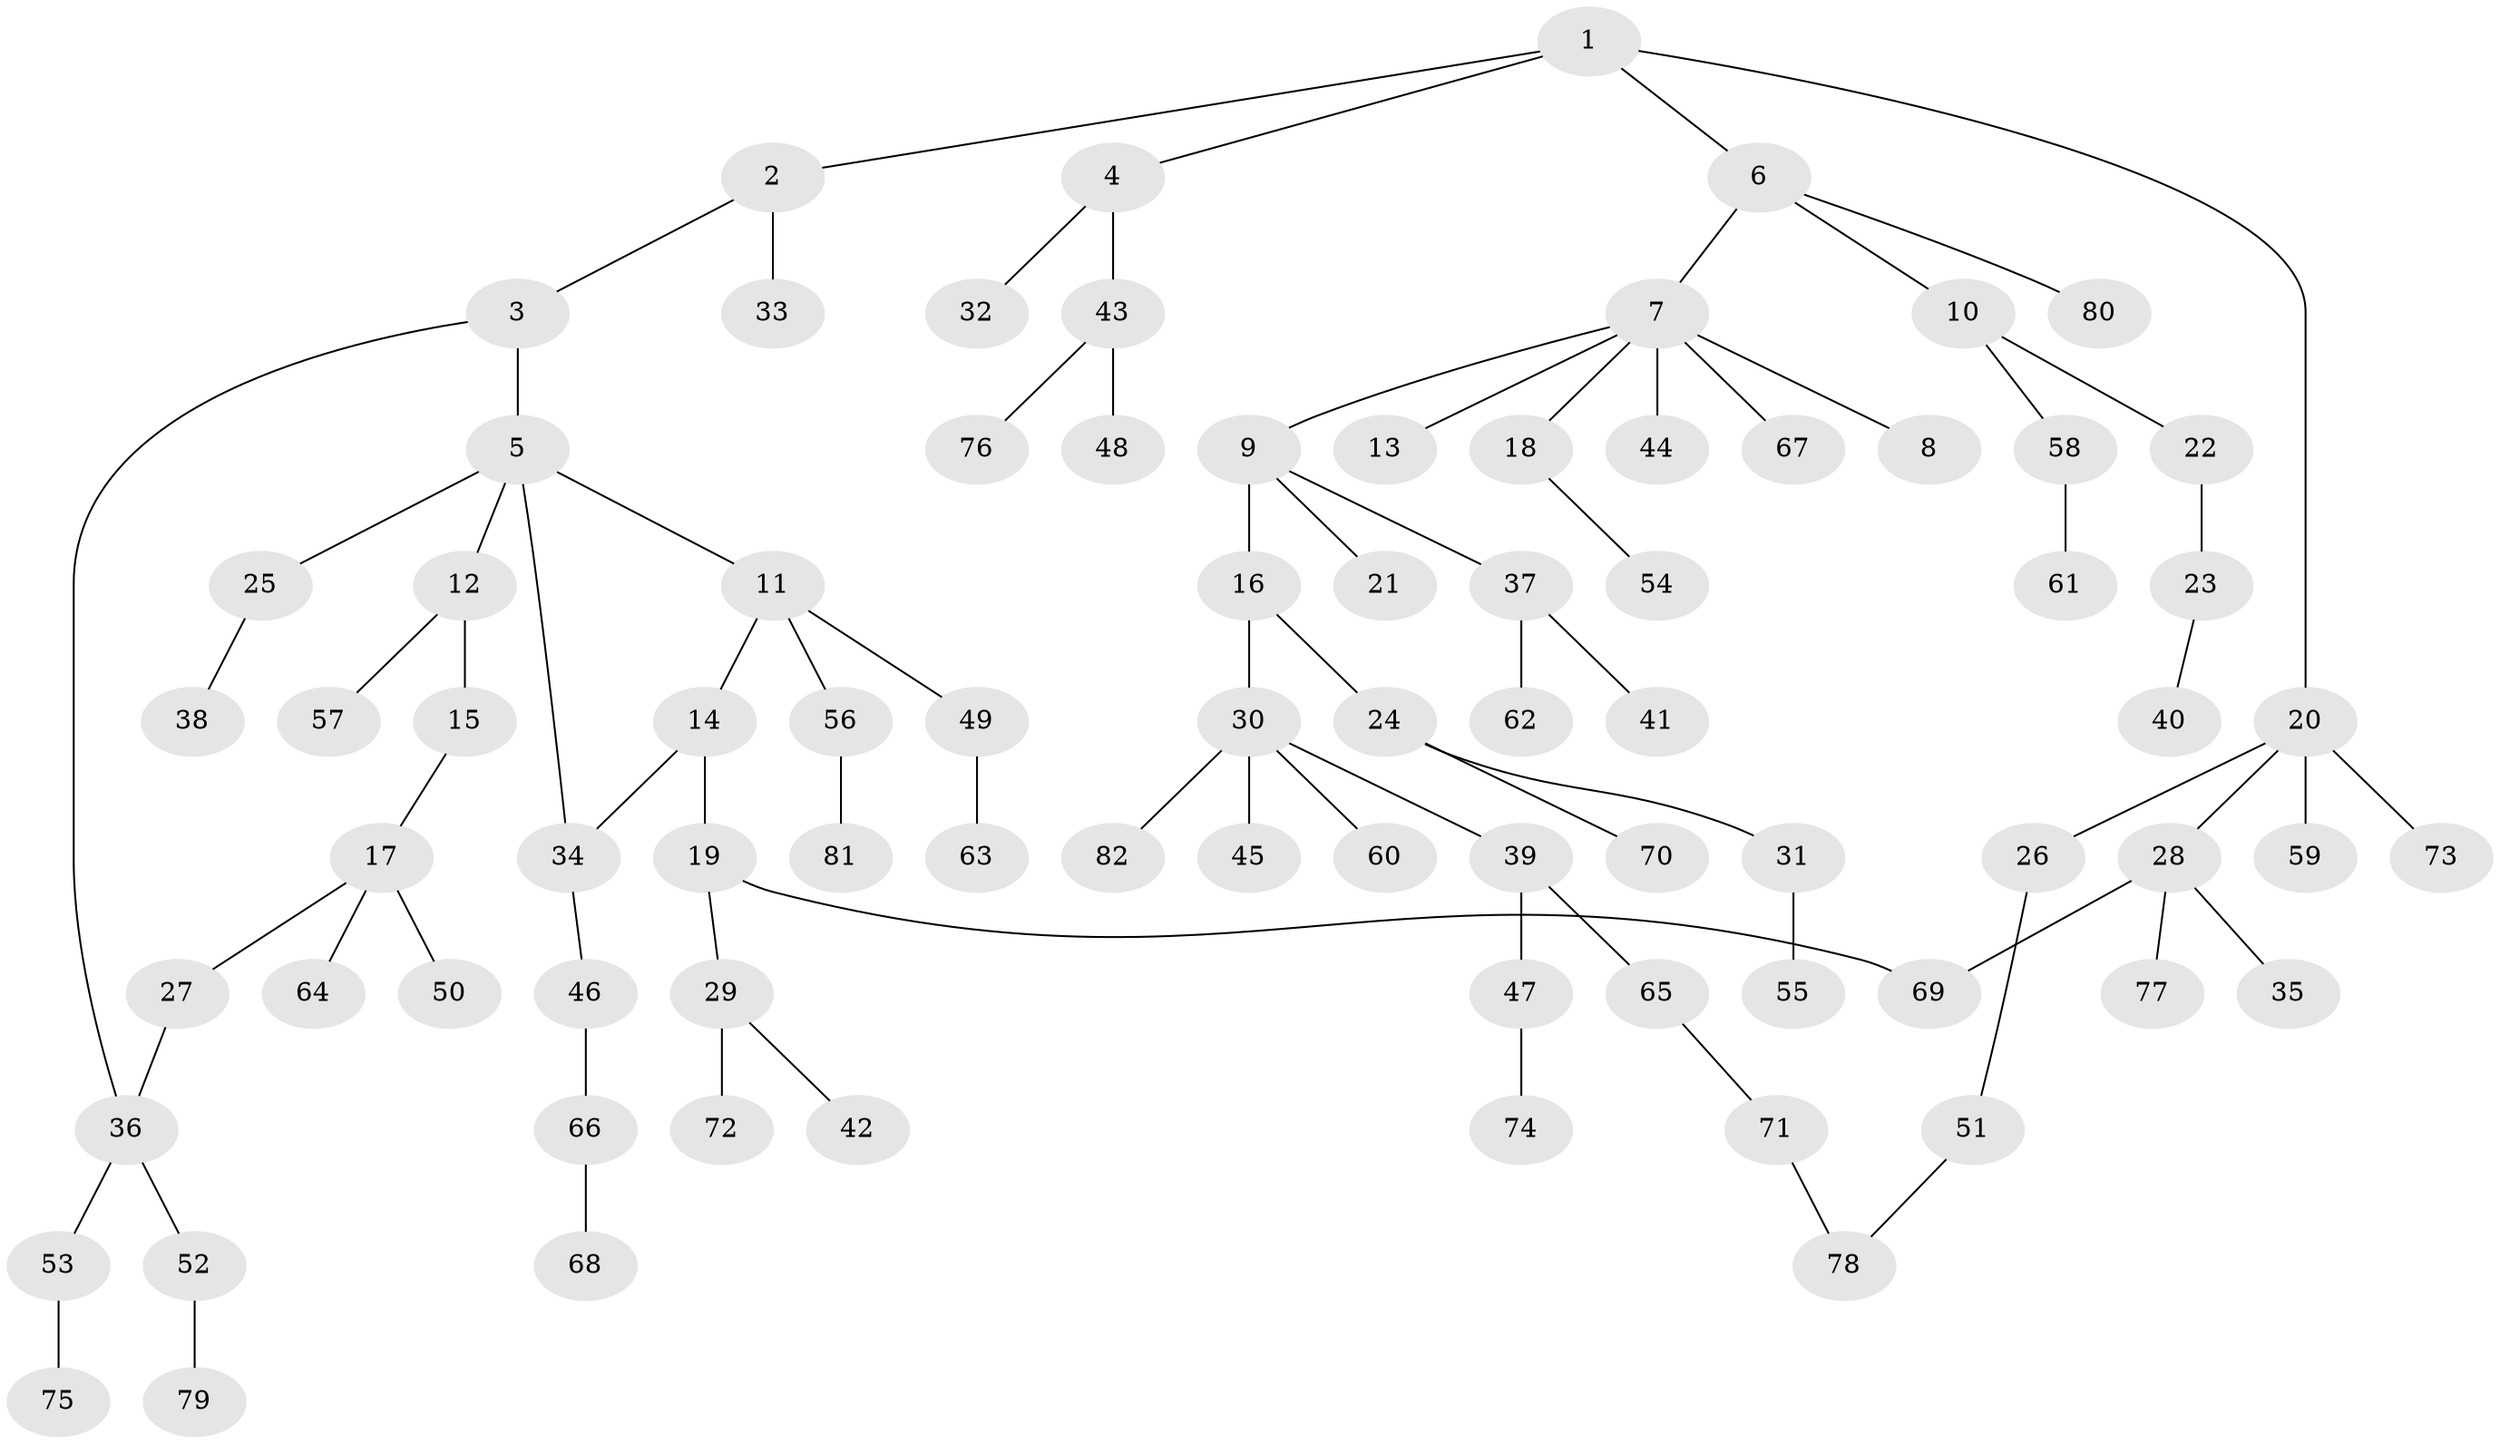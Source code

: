 // coarse degree distribution, {4: 0.10344827586206896, 3: 0.1724137931034483, 5: 0.017241379310344827, 6: 0.034482758620689655, 7: 0.017241379310344827, 1: 0.5517241379310345, 2: 0.10344827586206896}
// Generated by graph-tools (version 1.1) at 2025/23/03/03/25 07:23:31]
// undirected, 82 vertices, 85 edges
graph export_dot {
graph [start="1"]
  node [color=gray90,style=filled];
  1;
  2;
  3;
  4;
  5;
  6;
  7;
  8;
  9;
  10;
  11;
  12;
  13;
  14;
  15;
  16;
  17;
  18;
  19;
  20;
  21;
  22;
  23;
  24;
  25;
  26;
  27;
  28;
  29;
  30;
  31;
  32;
  33;
  34;
  35;
  36;
  37;
  38;
  39;
  40;
  41;
  42;
  43;
  44;
  45;
  46;
  47;
  48;
  49;
  50;
  51;
  52;
  53;
  54;
  55;
  56;
  57;
  58;
  59;
  60;
  61;
  62;
  63;
  64;
  65;
  66;
  67;
  68;
  69;
  70;
  71;
  72;
  73;
  74;
  75;
  76;
  77;
  78;
  79;
  80;
  81;
  82;
  1 -- 2;
  1 -- 4;
  1 -- 6;
  1 -- 20;
  2 -- 3;
  2 -- 33;
  3 -- 5;
  3 -- 36;
  4 -- 32;
  4 -- 43;
  5 -- 11;
  5 -- 12;
  5 -- 25;
  5 -- 34;
  6 -- 7;
  6 -- 10;
  6 -- 80;
  7 -- 8;
  7 -- 9;
  7 -- 13;
  7 -- 18;
  7 -- 44;
  7 -- 67;
  9 -- 16;
  9 -- 21;
  9 -- 37;
  10 -- 22;
  10 -- 58;
  11 -- 14;
  11 -- 49;
  11 -- 56;
  12 -- 15;
  12 -- 57;
  14 -- 19;
  14 -- 34;
  15 -- 17;
  16 -- 24;
  16 -- 30;
  17 -- 27;
  17 -- 50;
  17 -- 64;
  18 -- 54;
  19 -- 29;
  19 -- 69;
  20 -- 26;
  20 -- 28;
  20 -- 59;
  20 -- 73;
  22 -- 23;
  23 -- 40;
  24 -- 31;
  24 -- 70;
  25 -- 38;
  26 -- 51;
  27 -- 36;
  28 -- 35;
  28 -- 77;
  28 -- 69;
  29 -- 42;
  29 -- 72;
  30 -- 39;
  30 -- 45;
  30 -- 60;
  30 -- 82;
  31 -- 55;
  34 -- 46;
  36 -- 52;
  36 -- 53;
  37 -- 41;
  37 -- 62;
  39 -- 47;
  39 -- 65;
  43 -- 48;
  43 -- 76;
  46 -- 66;
  47 -- 74;
  49 -- 63;
  51 -- 78;
  52 -- 79;
  53 -- 75;
  56 -- 81;
  58 -- 61;
  65 -- 71;
  66 -- 68;
  71 -- 78;
}
